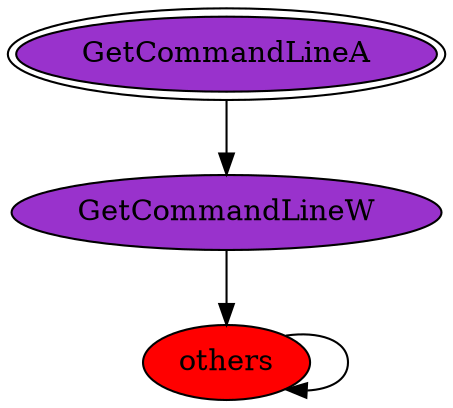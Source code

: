 digraph "./REPORTS/3957/API_PER_CATEGORY/RegOpenCurrentUser.exe_5260_Processes_API_per_Category_Transition_Matrix" {
	GetCommandLineA [label=GetCommandLineA fillcolor=darkorchid peripheries=2 style=filled]
	GetCommandLineW [label=GetCommandLineW fillcolor=darkorchid style=filled]
	GetCommandLineA -> GetCommandLineW [label=""]
	others [label=others fillcolor=red style=filled]
	GetCommandLineW -> others [label=""]
	others -> others [label=""]
}
